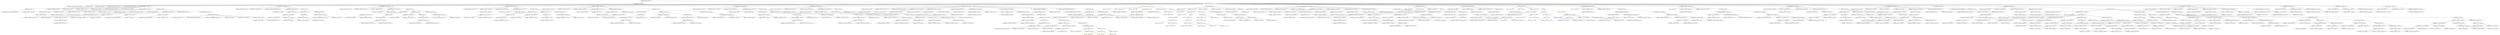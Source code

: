 // The Round Table
digraph {
	node [color=black]
	1 [label="CompilationUnit bID: 726 aID: 708"]
	node [color=black]
	2 [label="PackageDeclaration bID: 1 aID: 1"]
	1 -> 2
	node [color=black]
	3 [label="QualifiedName : org.mozilla.javascript bID: 0 aID: 0"]
	2 -> 3
	node [color=black]
	4 [label="TypeDeclaration bID: 725 aID: 707"]
	1 -> 4
	node [color=black]
	5 [label="Javadoc bID: 5 aID: 5"]
	4 -> 5
	node [color=black]
	6 [label="TagElement bID: 4 aID: 4"]
	5 -> 6
	node [color=black]
	7 [label="TextElement : The class of error objects bID: 2 aID: 2"]
	6 -> 7
	node [color=black]
	8 [label="TextElement : ECMA 15.11 bID: 3 aID: 3"]
	6 -> 8
	node [color=black]
	9 [label="Modifier : final bID: 6 aID: 6"]
	4 -> 9
	node [color=black]
	10 [label="SimpleName : NativeError bID: 7 aID: 7"]
	4 -> 10
	node [color=black]
	11 [label="SimpleType : IdScriptable bID: 9 aID: 9"]
	4 -> 11
	node [color=black]
	12 [label="SimpleName : IdScriptable bID: 8 aID: 8"]
	11 -> 12
	node [color=black]
	13 [label="MethodDeclaration bID: 53 aID: 53"]
	4 -> 13
	node [color=black]
	14 [label="Modifier : static bID: 10 aID: 10"]
	13 -> 14
	node [color=black]
	15 [label="PrimitiveType : void bID: 11 aID: 11"]
	13 -> 15
	node [color=black]
	16 [label="SimpleName : init bID: 12 aID: 12"]
	13 -> 16
	node [color=black]
	17 [label="SingleVariableDeclaration bID: 16 aID: 16"]
	13 -> 17
	node [color=black]
	18 [label="SimpleType : Context bID: 14 aID: 14"]
	17 -> 18
	node [color=black]
	19 [label="SimpleName : Context bID: 13 aID: 13"]
	18 -> 19
	node [color=black]
	20 [label="SimpleName : cx bID: 15 aID: 15"]
	17 -> 20
	node [color=black]
	21 [label="SingleVariableDeclaration bID: 20 aID: 20"]
	13 -> 21
	node [color=black]
	22 [label="SimpleType : Scriptable bID: 18 aID: 18"]
	21 -> 22
	node [color=black]
	23 [label="SimpleName : Scriptable bID: 17 aID: 17"]
	22 -> 23
	node [color=black]
	24 [label="SimpleName : scope bID: 19 aID: 19"]
	21 -> 24
	node [color=black]
	25 [label="SingleVariableDeclaration bID: 23 aID: 23"]
	13 -> 25
	node [color=black]
	26 [label="PrimitiveType : boolean bID: 21 aID: 21"]
	25 -> 26
	node [color=black]
	27 [label="SimpleName : sealed bID: 22 aID: 22"]
	25 -> 27
	node [color=black]
	28 [label="Block bID: 52 aID: 52"]
	13 -> 28
	node [color=black]
	29 [label="VariableDeclarationStatement bID: 31 aID: 31"]
	28 -> 29
	node [color=black]
	30 [label="SimpleType : NativeError bID: 25 aID: 25"]
	29 -> 30
	node [color=black]
	31 [label="SimpleName : NativeError bID: 24 aID: 24"]
	30 -> 31
	node [color=black]
	32 [label="VariableDeclarationFragment bID: 30 aID: 30"]
	29 -> 32
	node [color=black]
	33 [label="SimpleName : obj bID: 26 aID: 26"]
	32 -> 33
	node [color=black]
	34 [label="ClassInstanceCreation bID: 29 aID: 29"]
	32 -> 34
	node [color=black]
	35 [label="SimpleType : NativeError bID: 28 aID: 28"]
	34 -> 35
	node [color=black]
	36 [label="SimpleName : NativeError bID: 27 aID: 27"]
	35 -> 36
	node [color=black]
	37 [label="ExpressionStatement bID: 35 aID: 35"]
	28 -> 37
	node [color=black]
	38 [label="Assignment : = bID: 34 aID: 34"]
	37 -> 38
	node [color=black]
	39 [label="QualifiedName : obj.prototypeFlag bID: 32 aID: 32"]
	38 -> 39
	node [color=black]
	40 [label="BooleanLiteral : true bID: 33 aID: 33"]
	38 -> 40
	node [color=black]
	41 [label="ExpressionStatement bID: 39 aID: 39"]
	28 -> 41
	node [color=black]
	42 [label="Assignment : = bID: 38 aID: 38"]
	41 -> 42
	node [color=black]
	43 [label="QualifiedName : obj.messageValue bID: 36 aID: 36"]
	42 -> 43
	node [color=black]
	44 [label="StringLiteral : \"\" bID: 37 aID: 37"]
	42 -> 44
	node [color=black]
	45 [label="ExpressionStatement bID: 43 aID: 43"]
	28 -> 45
	node [color=black]
	46 [label="Assignment : = bID: 42 aID: 42"]
	45 -> 46
	node [color=black]
	47 [label="QualifiedName : obj.nameValue bID: 40 aID: 40"]
	46 -> 47
	node [color=black]
	48 [label="StringLiteral : \"Error\" bID: 41 aID: 41"]
	46 -> 48
	node [color=black]
	49 [label="ExpressionStatement bID: 51 aID: 51"]
	28 -> 49
	node [color=black]
	50 [label="MethodInvocation bID: 50 aID: 50"]
	49 -> 50
	node [color=black]
	51 [label="SimpleName : obj bID: 44 aID: 44"]
	50 -> 51
	node [color=black]
	52 [label="SimpleName : addAsPrototype bID: 45 aID: 45"]
	50 -> 52
	node [color=black]
	53 [label="SimpleName : MAX_PROTOTYPE_ID bID: 46 aID: 46"]
	50 -> 53
	node [color=black]
	54 [label="SimpleName : cx bID: 47 aID: 47"]
	50 -> 54
	node [color=black]
	55 [label="SimpleName : scope bID: 48 aID: 48"]
	50 -> 55
	node [color=black]
	56 [label="SimpleName : sealed bID: 49 aID: 49"]
	50 -> 56
	node [color=black]
	57 [label="MethodDeclaration bID: 76 aID: 76"]
	4 -> 57
	node [color=black]
	58 [label="Modifier : protected bID: 54 aID: 54"]
	57 -> 58
	node [color=black]
	59 [label="PrimitiveType : int bID: 55 aID: 55"]
	57 -> 59
	node [color=black]
	60 [label="SimpleName : getIdDefaultAttributes bID: 56 aID: 56"]
	57 -> 60
	node [color=black]
	61 [label="SingleVariableDeclaration bID: 59 aID: 59"]
	57 -> 61
	node [color=black]
	62 [label="PrimitiveType : int bID: 57 aID: 57"]
	61 -> 62
	node [color=black]
	63 [label="SimpleName : id bID: 58 aID: 58"]
	61 -> 63
	node [color=black]
	64 [label="Block bID: 75 aID: 75"]
	57 -> 64
	node [color=black]
	65 [label="IfStatement bID: 70 aID: 70"]
	64 -> 65
	node [color=black]
	66 [label="InfixExpression : || bID: 66 aID: 66"]
	65 -> 66
	node [color=black]
	67 [label="InfixExpression : == bID: 62 aID: 62"]
	66 -> 67
	node [color=black]
	68 [label="SimpleName : id bID: 60 aID: 60"]
	67 -> 68
	node [color=black]
	69 [label="SimpleName : Id_message bID: 61 aID: 61"]
	67 -> 69
	node [color=black]
	70 [label="InfixExpression : == bID: 65 aID: 65"]
	66 -> 70
	node [color=black]
	71 [label="SimpleName : id bID: 63 aID: 63"]
	70 -> 71
	node [color=black]
	72 [label="SimpleName : Id_name bID: 64 aID: 64"]
	70 -> 72
	node [color=black]
	73 [label="Block bID: 69 aID: 69"]
	65 -> 73
	node [color=black]
	74 [label="ReturnStatement bID: 68 aID: 68"]
	73 -> 74
	node [color=black]
	75 [label="SimpleName : EMPTY bID: 67 aID: 67"]
	74 -> 75
	node [color=black]
	76 [label="ReturnStatement bID: 74 aID: 74"]
	64 -> 76
	node [color=black]
	77 [label="SuperMethodInvocation bID: 73 aID: 73"]
	76 -> 77
	node [color=black]
	78 [label="SimpleName : getIdDefaultAttributes bID: 71 aID: 71"]
	77 -> 78
	node [color=black]
	79 [label="SimpleName : id bID: 72 aID: 72"]
	77 -> 79
	node [color=black]
	80 [label="MethodDeclaration bID: 106 aID: 106"]
	4 -> 80
	node [color=black]
	81 [label="Modifier : protected bID: 77 aID: 77"]
	80 -> 81
	node [color=black]
	82 [label="PrimitiveType : boolean bID: 78 aID: 78"]
	80 -> 82
	node [color=black]
	83 [label="SimpleName : hasIdValue bID: 79 aID: 79"]
	80 -> 83
	node [color=black]
	84 [label="SingleVariableDeclaration bID: 82 aID: 82"]
	80 -> 84
	node [color=black]
	85 [label="PrimitiveType : int bID: 80 aID: 80"]
	84 -> 85
	node [color=black]
	86 [label="SimpleName : id bID: 81 aID: 81"]
	84 -> 86
	node [color=black]
	87 [label="Block bID: 105 aID: 105"]
	80 -> 87
	node [color=black]
	88 [label="IfStatement bID: 91 aID: 91"]
	87 -> 88
	node [color=black]
	89 [label="InfixExpression : == bID: 85 aID: 85"]
	88 -> 89
	node [color=black]
	90 [label="SimpleName : id bID: 83 aID: 83"]
	89 -> 90
	node [color=black]
	91 [label="SimpleName : Id_message bID: 84 aID: 84"]
	89 -> 91
	node [color=black]
	92 [label="Block bID: 90 aID: 90"]
	88 -> 92
	node [color=black]
	93 [label="ReturnStatement bID: 89 aID: 89"]
	92 -> 93
	node [color=black]
	94 [label="InfixExpression : != bID: 88 aID: 88"]
	93 -> 94
	node [color=black]
	95 [label="SimpleName : messageValue bID: 86 aID: 86"]
	94 -> 95
	node [color=black]
	96 [label="SimpleName : NOT_FOUND bID: 87 aID: 87"]
	94 -> 96
	node [color=black]
	97 [label="IfStatement bID: 100 aID: 100"]
	87 -> 97
	node [color=black]
	98 [label="InfixExpression : == bID: 94 aID: 94"]
	97 -> 98
	node [color=black]
	99 [label="SimpleName : id bID: 92 aID: 92"]
	98 -> 99
	node [color=black]
	100 [label="SimpleName : Id_name bID: 93 aID: 93"]
	98 -> 100
	node [color=black]
	101 [label="Block bID: 99 aID: 99"]
	97 -> 101
	node [color=black]
	102 [label="ReturnStatement bID: 98 aID: 98"]
	101 -> 102
	node [color=black]
	103 [label="InfixExpression : != bID: 97 aID: 97"]
	102 -> 103
	node [color=black]
	104 [label="SimpleName : nameValue bID: 95 aID: 95"]
	103 -> 104
	node [color=black]
	105 [label="SimpleName : NOT_FOUND bID: 96 aID: 96"]
	103 -> 105
	node [color=black]
	106 [label="ReturnStatement bID: 104 aID: 104"]
	87 -> 106
	node [color=black]
	107 [label="SuperMethodInvocation bID: 103 aID: 103"]
	106 -> 107
	node [color=black]
	108 [label="SimpleName : hasIdValue bID: 101 aID: 101"]
	107 -> 108
	node [color=black]
	109 [label="SimpleName : id bID: 102 aID: 102"]
	107 -> 109
	node [color=black]
	110 [label="MethodDeclaration bID: 133 aID: 133"]
	4 -> 110
	node [color=black]
	111 [label="Modifier : protected bID: 107 aID: 107"]
	110 -> 111
	node [color=black]
	112 [label="SimpleType : Object bID: 109 aID: 109"]
	110 -> 112
	node [color=black]
	113 [label="SimpleName : Object bID: 108 aID: 108"]
	112 -> 113
	node [color=black]
	114 [label="SimpleName : getIdValue bID: 110 aID: 110"]
	110 -> 114
	node [color=black]
	115 [label="SingleVariableDeclaration bID: 113 aID: 113"]
	110 -> 115
	node [color=black]
	116 [label="PrimitiveType : int bID: 111 aID: 111"]
	115 -> 116
	node [color=black]
	117 [label="SimpleName : id bID: 112 aID: 112"]
	115 -> 117
	node [color=black]
	118 [label="Block bID: 132 aID: 132"]
	110 -> 118
	node [color=black]
	119 [label="IfStatement bID: 120 aID: 120"]
	118 -> 119
	node [color=black]
	120 [label="InfixExpression : == bID: 116 aID: 116"]
	119 -> 120
	node [color=black]
	121 [label="SimpleName : id bID: 114 aID: 114"]
	120 -> 121
	node [color=black]
	122 [label="SimpleName : Id_message bID: 115 aID: 115"]
	120 -> 122
	node [color=black]
	123 [label="Block bID: 119 aID: 119"]
	119 -> 123
	node [color=black]
	124 [label="ReturnStatement bID: 118 aID: 118"]
	123 -> 124
	node [color=black]
	125 [label="SimpleName : messageValue bID: 117 aID: 117"]
	124 -> 125
	node [color=black]
	126 [label="IfStatement bID: 127 aID: 127"]
	118 -> 126
	node [color=black]
	127 [label="InfixExpression : == bID: 123 aID: 123"]
	126 -> 127
	node [color=black]
	128 [label="SimpleName : id bID: 121 aID: 121"]
	127 -> 128
	node [color=black]
	129 [label="SimpleName : Id_name bID: 122 aID: 122"]
	127 -> 129
	node [color=black]
	130 [label="Block bID: 126 aID: 126"]
	126 -> 130
	node [color=black]
	131 [label="ReturnStatement bID: 125 aID: 125"]
	130 -> 131
	node [color=black]
	132 [label="SimpleName : nameValue bID: 124 aID: 124"]
	131 -> 132
	node [color=black]
	133 [label="ReturnStatement bID: 131 aID: 131"]
	118 -> 133
	node [color=black]
	134 [label="SuperMethodInvocation bID: 130 aID: 130"]
	133 -> 134
	node [color=black]
	135 [label="SimpleName : getIdValue bID: 128 aID: 128"]
	134 -> 135
	node [color=black]
	136 [label="SimpleName : id bID: 129 aID: 129"]
	134 -> 136
	node [color=black]
	137 [label="MethodDeclaration bID: 170 aID: 170"]
	4 -> 137
	node [color=black]
	138 [label="Modifier : protected bID: 134 aID: 134"]
	137 -> 138
	node [color=black]
	139 [label="PrimitiveType : void bID: 135 aID: 135"]
	137 -> 139
	node [color=black]
	140 [label="SimpleName : setIdValue bID: 136 aID: 136"]
	137 -> 140
	node [color=black]
	141 [label="SingleVariableDeclaration bID: 139 aID: 139"]
	137 -> 141
	node [color=black]
	142 [label="PrimitiveType : int bID: 137 aID: 137"]
	141 -> 142
	node [color=black]
	143 [label="SimpleName : id bID: 138 aID: 138"]
	141 -> 143
	node [color=black]
	144 [label="SingleVariableDeclaration bID: 143 aID: 143"]
	137 -> 144
	node [color=black]
	145 [label="SimpleType : Object bID: 141 aID: 141"]
	144 -> 145
	node [color=black]
	146 [label="SimpleName : Object bID: 140 aID: 140"]
	145 -> 146
	node [color=black]
	147 [label="SimpleName : value bID: 142 aID: 142"]
	144 -> 147
	node [color=black]
	148 [label="Block bID: 169 aID: 169"]
	137 -> 148
	node [color=black]
	149 [label="IfStatement bID: 153 aID: 153"]
	148 -> 149
	node [color=black]
	150 [label="InfixExpression : == bID: 146 aID: 146"]
	149 -> 150
	node [color=black]
	151 [label="SimpleName : id bID: 144 aID: 144"]
	150 -> 151
	node [color=black]
	152 [label="SimpleName : Id_message bID: 145 aID: 145"]
	150 -> 152
	node [color=black]
	153 [label="Block bID: 152 aID: 152"]
	149 -> 153
	node [color=black]
	154 [label="ExpressionStatement bID: 150 aID: 150"]
	153 -> 154
	node [color=black]
	155 [label="Assignment : = bID: 149 aID: 149"]
	154 -> 155
	node [color=black]
	156 [label="SimpleName : messageValue bID: 147 aID: 147"]
	155 -> 156
	node [color=black]
	157 [label="SimpleName : value bID: 148 aID: 148"]
	155 -> 157
	node [color=black]
	158 [label="ReturnStatement bID: 151 aID: 151"]
	153 -> 158
	node [color=black]
	159 [label="IfStatement bID: 163 aID: 163"]
	148 -> 159
	node [color=black]
	160 [label="InfixExpression : == bID: 156 aID: 156"]
	159 -> 160
	node [color=black]
	161 [label="SimpleName : id bID: 154 aID: 154"]
	160 -> 161
	node [color=black]
	162 [label="SimpleName : Id_name bID: 155 aID: 155"]
	160 -> 162
	node [color=black]
	163 [label="Block bID: 162 aID: 162"]
	159 -> 163
	node [color=black]
	164 [label="ExpressionStatement bID: 160 aID: 160"]
	163 -> 164
	node [color=black]
	165 [label="Assignment : = bID: 159 aID: 159"]
	164 -> 165
	node [color=black]
	166 [label="SimpleName : nameValue bID: 157 aID: 157"]
	165 -> 166
	node [color=black]
	167 [label="SimpleName : value bID: 158 aID: 158"]
	165 -> 167
	node [color=black]
	168 [label="ReturnStatement bID: 161 aID: 161"]
	163 -> 168
	node [color=black]
	169 [label="ExpressionStatement bID: 168 aID: 168"]
	148 -> 169
	node [color=black]
	170 [label="SuperMethodInvocation bID: 167 aID: 167"]
	169 -> 170
	node [color=black]
	171 [label="SimpleName : setIdValue bID: 164 aID: 164"]
	170 -> 171
	node [color=black]
	172 [label="SimpleName : id bID: 165 aID: 165"]
	170 -> 172
	node [color=black]
	173 [label="SimpleName : value bID: 166 aID: 166"]
	170 -> 173
	node [color=black]
	174 [label="MethodDeclaration bID: 202 aID: 202"]
	4 -> 174
	node [color=black]
	175 [label="Modifier : protected bID: 171 aID: 171"]
	174 -> 175
	node [color=black]
	176 [label="PrimitiveType : void bID: 172 aID: 172"]
	174 -> 176
	node [color=black]
	177 [label="SimpleName : deleteIdValue bID: 173 aID: 173"]
	174 -> 177
	node [color=black]
	178 [label="SingleVariableDeclaration bID: 176 aID: 176"]
	174 -> 178
	node [color=black]
	179 [label="PrimitiveType : int bID: 174 aID: 174"]
	178 -> 179
	node [color=black]
	180 [label="SimpleName : id bID: 175 aID: 175"]
	178 -> 180
	node [color=black]
	181 [label="Block bID: 201 aID: 201"]
	174 -> 181
	node [color=black]
	182 [label="IfStatement bID: 186 aID: 186"]
	181 -> 182
	node [color=black]
	183 [label="InfixExpression : == bID: 179 aID: 179"]
	182 -> 183
	node [color=black]
	184 [label="SimpleName : id bID: 177 aID: 177"]
	183 -> 184
	node [color=black]
	185 [label="SimpleName : Id_message bID: 178 aID: 178"]
	183 -> 185
	node [color=black]
	186 [label="Block bID: 185 aID: 185"]
	182 -> 186
	node [color=black]
	187 [label="ExpressionStatement bID: 183 aID: 183"]
	186 -> 187
	node [color=black]
	188 [label="Assignment : = bID: 182 aID: 182"]
	187 -> 188
	node [color=black]
	189 [label="SimpleName : messageValue bID: 180 aID: 180"]
	188 -> 189
	node [color=black]
	190 [label="SimpleName : NOT_FOUND bID: 181 aID: 181"]
	188 -> 190
	node [color=black]
	191 [label="ReturnStatement bID: 184 aID: 184"]
	186 -> 191
	node [color=black]
	192 [label="IfStatement bID: 196 aID: 196"]
	181 -> 192
	node [color=black]
	193 [label="InfixExpression : == bID: 189 aID: 189"]
	192 -> 193
	node [color=black]
	194 [label="SimpleName : id bID: 187 aID: 187"]
	193 -> 194
	node [color=black]
	195 [label="SimpleName : Id_name bID: 188 aID: 188"]
	193 -> 195
	node [color=black]
	196 [label="Block bID: 195 aID: 195"]
	192 -> 196
	node [color=black]
	197 [label="ExpressionStatement bID: 193 aID: 193"]
	196 -> 197
	node [color=black]
	198 [label="Assignment : = bID: 192 aID: 192"]
	197 -> 198
	node [color=black]
	199 [label="SimpleName : nameValue bID: 190 aID: 190"]
	198 -> 199
	node [color=black]
	200 [label="SimpleName : NOT_FOUND bID: 191 aID: 191"]
	198 -> 200
	node [color=black]
	201 [label="ReturnStatement bID: 194 aID: 194"]
	196 -> 201
	node [color=black]
	202 [label="ExpressionStatement bID: 200 aID: 200"]
	181 -> 202
	node [color=black]
	203 [label="SuperMethodInvocation bID: 199 aID: 199"]
	202 -> 203
	node [color=black]
	204 [label="SimpleName : deleteIdValue bID: 197 aID: 197"]
	203 -> 204
	node [color=black]
	205 [label="SimpleName : id bID: 198 aID: 198"]
	203 -> 205
	node [color=black]
	206 [label="MethodDeclaration bID: 229 aID: 229"]
	4 -> 206
	node [color=black]
	207 [label="Modifier : public bID: 203 aID: 203"]
	206 -> 207
	node [color=black]
	208 [label="PrimitiveType : int bID: 204 aID: 204"]
	206 -> 208
	node [color=black]
	209 [label="SimpleName : methodArity bID: 205 aID: 205"]
	206 -> 209
	node [color=black]
	210 [label="SingleVariableDeclaration bID: 208 aID: 208"]
	206 -> 210
	node [color=black]
	211 [label="PrimitiveType : int bID: 206 aID: 206"]
	210 -> 211
	node [color=black]
	212 [label="SimpleName : methodId bID: 207 aID: 207"]
	210 -> 212
	node [color=black]
	213 [label="Block bID: 228 aID: 228"]
	206 -> 213
	node [color=black]
	214 [label="IfStatement bID: 223 aID: 223"]
	213 -> 214
	node [color=black]
	215 [label="SimpleName : prototypeFlag bID: 209 aID: 209"]
	214 -> 215
	node [color=black]
	216 [label="Block bID: 222 aID: 222"]
	214 -> 216
	node [color=black]
	217 [label="IfStatement bID: 215 aID: 215"]
	216 -> 217
	node [color=black]
	218 [label="InfixExpression : == bID: 212 aID: 212"]
	217 -> 218
	node [color=black]
	219 [label="SimpleName : methodId bID: 210 aID: 210"]
	218 -> 219
	node [color=black]
	220 [label="SimpleName : Id_constructor bID: 211 aID: 211"]
	218 -> 220
	node [color=black]
	221 [label="ReturnStatement bID: 214 aID: 214"]
	217 -> 221
	node [color=black]
	222 [label="NumberLiteral : 1 bID: 213 aID: 213"]
	221 -> 222
	node [color=black]
	223 [label="IfStatement bID: 221 aID: 221"]
	216 -> 223
	node [color=black]
	224 [label="InfixExpression : == bID: 218 aID: 218"]
	223 -> 224
	node [color=black]
	225 [label="SimpleName : methodId bID: 216 aID: 216"]
	224 -> 225
	node [color=black]
	226 [label="SimpleName : Id_toString bID: 217 aID: 217"]
	224 -> 226
	node [color=black]
	227 [label="ReturnStatement bID: 220 aID: 220"]
	223 -> 227
	node [color=black]
	228 [label="NumberLiteral : 0 bID: 219 aID: 219"]
	227 -> 228
	node [color=black]
	229 [label="ReturnStatement bID: 227 aID: 227"]
	213 -> 229
	node [color=black]
	230 [label="SuperMethodInvocation bID: 226 aID: 226"]
	229 -> 230
	node [color=black]
	231 [label="SimpleName : methodArity bID: 224 aID: 224"]
	230 -> 231
	node [color=black]
	232 [label="SimpleName : methodId bID: 225 aID: 225"]
	230 -> 232
	node [color=black]
	233 [label="MethodDeclaration bID: 300 aID: 297"]
	4 -> 233
	node [color=black]
	234 [label="Modifier : public bID: 230 aID: 230"]
	233 -> 234
	node [color=black]
	235 [label="SimpleType : Object bID: 232 aID: 232"]
	233 -> 235
	node [color=black]
	236 [label="SimpleName : Object bID: 231 aID: 231"]
	235 -> 236
	node [color=black]
	237 [label="SimpleName : execMethod bID: 233 aID: 233"]
	233 -> 237
	node [color=black]
	238 [label="SingleVariableDeclaration bID: 236 aID: 236"]
	233 -> 238
	node [color=black]
	239 [label="PrimitiveType : int bID: 234 aID: 234"]
	238 -> 239
	node [color=black]
	240 [label="SimpleName : methodId bID: 235 aID: 235"]
	238 -> 240
	node [color=black]
	241 [label="SingleVariableDeclaration bID: 240 aID: 240"]
	233 -> 241
	node [color=black]
	242 [label="SimpleType : IdFunction bID: 238 aID: 238"]
	241 -> 242
	node [color=black]
	243 [label="SimpleName : IdFunction bID: 237 aID: 237"]
	242 -> 243
	node [color=black]
	244 [label="SimpleName : f bID: 239 aID: 239"]
	241 -> 244
	node [color=black]
	245 [label="SingleVariableDeclaration bID: 244 aID: 244"]
	233 -> 245
	node [color=black]
	246 [label="SimpleType : Context bID: 242 aID: 242"]
	245 -> 246
	node [color=black]
	247 [label="SimpleName : Context bID: 241 aID: 241"]
	246 -> 247
	node [color=black]
	248 [label="SimpleName : cx bID: 243 aID: 243"]
	245 -> 248
	node [color=black]
	249 [label="SingleVariableDeclaration bID: 248 aID: 248"]
	233 -> 249
	node [color=black]
	250 [label="SimpleType : Scriptable bID: 246 aID: 246"]
	249 -> 250
	node [color=black]
	251 [label="SimpleName : Scriptable bID: 245 aID: 245"]
	250 -> 251
	node [color=black]
	252 [label="SimpleName : scope bID: 247 aID: 247"]
	249 -> 252
	node [color=black]
	253 [label="SingleVariableDeclaration bID: 252 aID: 252"]
	233 -> 253
	node [color=black]
	254 [label="SimpleType : Scriptable bID: 250 aID: 250"]
	253 -> 254
	node [color=black]
	255 [label="SimpleName : Scriptable bID: 249 aID: 249"]
	254 -> 255
	node [color=black]
	256 [label="SimpleName : thisObj bID: 251 aID: 251"]
	253 -> 256
	node [color=black]
	257 [label="SingleVariableDeclaration bID: 258 aID: 258"]
	233 -> 257
	node [color=black]
	258 [label="ArrayType : Object[] bID: 256 aID: 256"]
	257 -> 258
	node [color=black]
	259 [label="SimpleType : Object bID: 254 aID: 254"]
	258 -> 259
	node [color=black]
	260 [label="SimpleName : Object bID: 253 aID: 253"]
	259 -> 260
	node [color=black]
	261 [label="Dimension bID: 255 aID: 255"]
	258 -> 261
	node [color=black]
	262 [label="SimpleName : args bID: 257 aID: 257"]
	257 -> 262
	node [color=black]
	263 [label="SimpleType : JavaScriptException bID: 260 aID: 260"]
	233 -> 263
	node [color=black]
	264 [label="SimpleName : JavaScriptException bID: 259 aID: 259"]
	263 -> 264
	node [color=black]
	265 [label="Block bID: 299 aID: 296"]
	233 -> 265
	node [color=black]
	266 [label="IfStatement bID: 289 aID: 286"]
	265 -> 266
	node [color=black]
	267 [label="SimpleName : prototypeFlag bID: 261 aID: 261"]
	266 -> 267
	node [color=black]
	268 [label="Block bID: 288 aID: 285"]
	266 -> 268
	node [color=black]
	269 [label="IfStatement bID: 287 aID: 284"]
	268 -> 269
	node [color=black]
	270 [label="InfixExpression : == bID: 264 aID: 264"]
	269 -> 270
	node [color=black]
	271 [label="SimpleName : methodId bID: 262 aID: 262"]
	270 -> 271
	node [color=black]
	272 [label="SimpleName : Id_constructor bID: 263 aID: 263"]
	270 -> 272
	node [color=black]
	273 [label="Block bID: 274 aID: 274"]
	269 -> 273
	node [color=black]
	274 [label="ReturnStatement bID: 273 aID: 273"]
	273 -> 274
	node [color=black]
	275 [label="MethodInvocation bID: 272 aID: 272"]
	274 -> 275
	node [color=black]
	276 [label="SimpleName : jsConstructor bID: 265 aID: 265"]
	275 -> 276
	node [color=black]
	277 [label="SimpleName : cx bID: 266 aID: 266"]
	275 -> 277
	node [color=black]
	278 [label="SimpleName : args bID: 267 aID: 267"]
	275 -> 278
	node [color=black]
	279 [label="SimpleName : f bID: 268 aID: 268"]
	275 -> 279
	node [color=black]
	280 [label="InfixExpression : == bID: 271 aID: 271"]
	275 -> 280
	node [color=black]
	281 [label="SimpleName : thisObj bID: 269 aID: 269"]
	280 -> 281
	node [color=black]
	282 [label="NullLiteral bID: 270 aID: 270"]
	280 -> 282
	node [color=black]
	283 [label="IfStatement bID: 286 aID: 283"]
	269 -> 283
	node [color=black]
	284 [label="InfixExpression : == bID: 277 aID: 277"]
	283 -> 284
	node [color=black]
	285 [label="SimpleName : methodId bID: 275 aID: 275"]
	284 -> 285
	node [color=black]
	286 [label="SimpleName : Id_toString bID: 276 aID: 276"]
	284 -> 286
	node [color=black]
	287 [label="Block bID: 285 aID: 282"]
	283 -> 287
	node [color=black]
	288 [label="ReturnStatement bID: 284 aID: 281"]
	287 -> 288
	node [color=blue]
	289 [label="MethodInvocation aID: 280"]
	288 -> 289
	node [color=red]
	290 [label="SimpleName : js_toString aID: 278"]
	289 -> 290
	node [color=red]
	291 [label="SimpleName : thisObj aID: 279"]
	289 -> 291
	node [color=lightgrey]
	292 [label="MethodInvocation bID: 283"]
	288 -> 292
	node [color=lightgrey]
	293 [label="MethodInvocation bID: 281"]
	292 -> 293
	node [color=yellow]
	294 [label="SimpleName : realThis bID: 278"]
	293 -> 294
	node [color=yellow]
	295 [label="SimpleName : thisObj bID: 279"]
	293 -> 295
	node [color=lightgrey]
	296 [label="SimpleName : f bID: 280"]
	293 -> 296
	node [color=lightgrey]
	297 [label="SimpleName : toString bID: 282"]
	292 -> 297
	node [color=black]
	298 [label="ReturnStatement bID: 298 aID: 295"]
	265 -> 298
	node [color=black]
	299 [label="SuperMethodInvocation bID: 297 aID: 294"]
	298 -> 299
	node [color=black]
	300 [label="SimpleName : execMethod bID: 290 aID: 287"]
	299 -> 300
	node [color=black]
	301 [label="SimpleName : methodId bID: 291 aID: 288"]
	299 -> 301
	node [color=black]
	302 [label="SimpleName : f bID: 292 aID: 289"]
	299 -> 302
	node [color=black]
	303 [label="SimpleName : cx bID: 293 aID: 290"]
	299 -> 303
	node [color=black]
	304 [label="SimpleName : scope bID: 294 aID: 291"]
	299 -> 304
	node [color=black]
	305 [label="SimpleName : thisObj bID: 295 aID: 292"]
	299 -> 305
	node [color=black]
	306 [label="SimpleName : args bID: 296 aID: 293"]
	299 -> 306
	node [color=lightgrey]
	307 [label="MethodDeclaration bID: 335"]
	4 -> 307
	node [color=yellow]
	308 [label="Modifier : private bID: 301"]
	307 -> 308
	node [color=yellow]
	309 [label="SimpleType : NativeError bID: 303"]
	307 -> 309
	node [color=black]
	310 [label="SimpleName : NativeError bID: 302 aID: 355"]
	309 -> 310
	node [color=yellow]
	311 [label="SimpleName : realThis bID: 304"]
	307 -> 311
	node [color=yellow]
	312 [label="SingleVariableDeclaration bID: 308"]
	307 -> 312
	node [color=black]
	313 [label="SimpleType : Scriptable bID: 306 aID: 359"]
	312 -> 313
	node [color=black]
	314 [label="SimpleName : Scriptable bID: 305 aID: 358"]
	313 -> 314
	node [color=black]
	315 [label="SimpleName : thisObj bID: 307 aID: 360"]
	312 -> 315
	node [color=lightgrey]
	316 [label="SingleVariableDeclaration bID: 312"]
	307 -> 316
	node [color=lightgrey]
	317 [label="SimpleType : IdFunction bID: 310"]
	316 -> 317
	node [color=yellow]
	318 [label="SimpleName : IdFunction bID: 309"]
	317 -> 318
	node [color=lightgrey]
	319 [label="SimpleName : f bID: 311"]
	316 -> 319
	node [color=lightgrey]
	320 [label="Block bID: 334"]
	307 -> 320
	node [color=lightgrey]
	321 [label="WhileStatement bID: 328"]
	320 -> 321
	node [color=lightgrey]
	322 [label="PrefixExpression : ! bID: 318"]
	321 -> 322
	node [color=lightgrey]
	323 [label="ParenthesizedExpression bID: 317"]
	322 -> 323
	node [color=lightgrey]
	324 [label="InstanceofExpression bID: 316"]
	323 -> 324
	node [color=lightgrey]
	325 [label="SimpleName : thisObj bID: 313"]
	324 -> 325
	node [color=lightgrey]
	326 [label="SimpleType : NativeError bID: 315"]
	324 -> 326
	node [color=lightgrey]
	327 [label="SimpleName : NativeError bID: 314"]
	326 -> 327
	node [color=lightgrey]
	328 [label="Block bID: 327"]
	321 -> 328
	node [color=lightgrey]
	329 [label="ExpressionStatement bID: 326"]
	328 -> 329
	node [color=lightgrey]
	330 [label="Assignment : = bID: 325"]
	329 -> 330
	node [color=lightgrey]
	331 [label="SimpleName : thisObj bID: 319"]
	330 -> 331
	node [color=lightgrey]
	332 [label="MethodInvocation bID: 324"]
	330 -> 332
	node [color=lightgrey]
	333 [label="SimpleName : nextInstanceCheck bID: 320"]
	332 -> 333
	node [color=yellow]
	334 [label="SimpleName : thisObj bID: 321"]
	332 -> 334
	node [color=yellow]
	335 [label="SimpleName : f bID: 322"]
	332 -> 335
	node [color=lightgrey]
	336 [label="BooleanLiteral : true bID: 323"]
	332 -> 336
	node [color=lightgrey]
	337 [label="ReturnStatement bID: 333"]
	320 -> 337
	node [color=lightgrey]
	338 [label="CastExpression bID: 332"]
	337 -> 338
	node [color=lightgrey]
	339 [label="SimpleType : NativeError bID: 330"]
	338 -> 339
	node [color=lightgrey]
	340 [label="SimpleName : NativeError bID: 329"]
	339 -> 340
	node [color=lightgrey]
	341 [label="SimpleName : thisObj bID: 331"]
	338 -> 341
	node [color=blue]
	342 [label="MethodDeclaration aID: 394"]
	4 -> 342
	node [color=red]
	343 [label="Modifier : private aID: 353"]
	342 -> 343
	node [color=blue]
	344 [label="Modifier : static aID: 354"]
	342 -> 344
	node [color=red]
	345 [label="SimpleType : String aID: 356"]
	342 -> 345
	node [color=red]
	346 [label="SimpleName : js_toString aID: 357"]
	342 -> 346
	node [color=red]
	347 [label="SingleVariableDeclaration aID: 361"]
	342 -> 347
	node [color=blue]
	348 [label="Block aID: 393"]
	342 -> 348
	node [color=blue]
	349 [label="VariableDeclarationStatement aID: 371"]
	348 -> 349
	node [color=blue]
	350 [label="SimpleType : Object aID: 363"]
	349 -> 350
	node [color=red]
	351 [label="SimpleName : Object aID: 362"]
	350 -> 351
	node [color=blue]
	352 [label="VariableDeclarationFragment aID: 370"]
	349 -> 352
	node [color=blue]
	353 [label="SimpleName : name aID: 364"]
	352 -> 353
	node [color=blue]
	354 [label="MethodInvocation aID: 369"]
	352 -> 354
	node [color=red]
	355 [label="SimpleName : ScriptRuntime aID: 365"]
	354 -> 355
	node [color=red]
	356 [label="SimpleName : getStrIdElem aID: 366"]
	354 -> 356
	node [color=blue]
	357 [label="SimpleName : thisObj aID: 367"]
	354 -> 357
	node [color=blue]
	358 [label="StringLiteral : \"name\" aID: 368"]
	354 -> 358
	node [color=red]
	359 [label="VariableDeclarationStatement aID: 381"]
	348 -> 359
	node [color=red]
	360 [label="ReturnStatement aID: 392"]
	348 -> 360
	node [color=black]
	361 [label="MethodDeclaration bID: 390 aID: 352"]
	4 -> 361
	node [color=black]
	362 [label="Modifier : private bID: 336 aID: 298"]
	361 -> 362
	node [color=black]
	363 [label="Modifier : static bID: 337 aID: 299"]
	361 -> 363
	node [color=black]
	364 [label="SimpleType : Object bID: 339 aID: 301"]
	361 -> 364
	node [color=black]
	365 [label="SimpleName : Object bID: 338 aID: 300"]
	364 -> 365
	node [color=black]
	366 [label="SimpleName : jsConstructor bID: 340 aID: 302"]
	361 -> 366
	node [color=black]
	367 [label="SingleVariableDeclaration bID: 344 aID: 306"]
	361 -> 367
	node [color=black]
	368 [label="SimpleType : Context bID: 342 aID: 304"]
	367 -> 368
	node [color=black]
	369 [label="SimpleName : Context bID: 341 aID: 303"]
	368 -> 369
	node [color=black]
	370 [label="SimpleName : cx bID: 343 aID: 305"]
	367 -> 370
	node [color=black]
	371 [label="SingleVariableDeclaration bID: 350 aID: 312"]
	361 -> 371
	node [color=black]
	372 [label="ArrayType : Object[] bID: 348 aID: 310"]
	371 -> 372
	node [color=black]
	373 [label="SimpleType : Object bID: 346 aID: 308"]
	372 -> 373
	node [color=black]
	374 [label="SimpleName : Object bID: 345 aID: 307"]
	373 -> 374
	node [color=black]
	375 [label="Dimension bID: 347 aID: 309"]
	372 -> 375
	node [color=black]
	376 [label="SimpleName : args bID: 349 aID: 311"]
	371 -> 376
	node [color=black]
	377 [label="SingleVariableDeclaration bID: 354 aID: 316"]
	361 -> 377
	node [color=black]
	378 [label="SimpleType : Function bID: 352 aID: 314"]
	377 -> 378
	node [color=black]
	379 [label="SimpleName : Function bID: 351 aID: 313"]
	378 -> 379
	node [color=black]
	380 [label="SimpleName : funObj bID: 353 aID: 315"]
	377 -> 380
	node [color=black]
	381 [label="SingleVariableDeclaration bID: 357 aID: 319"]
	361 -> 381
	node [color=black]
	382 [label="PrimitiveType : boolean bID: 355 aID: 317"]
	381 -> 382
	node [color=black]
	383 [label="SimpleName : inNewExpr bID: 356 aID: 318"]
	381 -> 383
	node [color=black]
	384 [label="Block bID: 389 aID: 351"]
	361 -> 384
	node [color=black]
	385 [label="VariableDeclarationStatement bID: 365 aID: 327"]
	384 -> 385
	node [color=black]
	386 [label="SimpleType : NativeError bID: 359 aID: 321"]
	385 -> 386
	node [color=black]
	387 [label="SimpleName : NativeError bID: 358 aID: 320"]
	386 -> 387
	node [color=black]
	388 [label="VariableDeclarationFragment bID: 364 aID: 326"]
	385 -> 388
	node [color=black]
	389 [label="SimpleName : result bID: 360 aID: 322"]
	388 -> 389
	node [color=black]
	390 [label="ClassInstanceCreation bID: 363 aID: 325"]
	388 -> 390
	node [color=black]
	391 [label="SimpleType : NativeError bID: 362 aID: 324"]
	390 -> 391
	node [color=black]
	392 [label="SimpleName : NativeError bID: 361 aID: 323"]
	391 -> 392
	node [color=black]
	393 [label="IfStatement bID: 378 aID: 340"]
	384 -> 393
	node [color=black]
	394 [label="InfixExpression : >= bID: 368 aID: 330"]
	393 -> 394
	node [color=black]
	395 [label="QualifiedName : args.length bID: 366 aID: 328"]
	394 -> 395
	node [color=black]
	396 [label="NumberLiteral : 1 bID: 367 aID: 329"]
	394 -> 396
	node [color=black]
	397 [label="ExpressionStatement bID: 377 aID: 339"]
	393 -> 397
	node [color=black]
	398 [label="Assignment : = bID: 376 aID: 338"]
	397 -> 398
	node [color=black]
	399 [label="QualifiedName : result.messageValue bID: 369 aID: 331"]
	398 -> 399
	node [color=black]
	400 [label="MethodInvocation bID: 375 aID: 337"]
	398 -> 400
	node [color=black]
	401 [label="SimpleName : ScriptRuntime bID: 370 aID: 332"]
	400 -> 401
	node [color=black]
	402 [label="SimpleName : toString bID: 371 aID: 333"]
	400 -> 402
	node [color=black]
	403 [label="ArrayAccess bID: 374 aID: 336"]
	400 -> 403
	node [color=black]
	404 [label="SimpleName : args bID: 372 aID: 334"]
	403 -> 404
	node [color=black]
	405 [label="NumberLiteral : 0 bID: 373 aID: 335"]
	403 -> 405
	node [color=black]
	406 [label="ExpressionStatement bID: 386 aID: 348"]
	384 -> 406
	node [color=black]
	407 [label="MethodInvocation bID: 385 aID: 347"]
	406 -> 407
	node [color=black]
	408 [label="SimpleName : result bID: 379 aID: 341"]
	407 -> 408
	node [color=black]
	409 [label="SimpleName : setPrototype bID: 380 aID: 342"]
	407 -> 409
	node [color=black]
	410 [label="MethodInvocation bID: 384 aID: 346"]
	407 -> 410
	node [color=black]
	411 [label="SimpleName : getClassPrototype bID: 381 aID: 343"]
	410 -> 411
	node [color=black]
	412 [label="SimpleName : funObj bID: 382 aID: 344"]
	410 -> 412
	node [color=black]
	413 [label="StringLiteral : \"Error\" bID: 383 aID: 345"]
	410 -> 413
	node [color=black]
	414 [label="ReturnStatement bID: 388 aID: 350"]
	384 -> 414
	node [color=black]
	415 [label="SimpleName : result bID: 387 aID: 349"]
	414 -> 415
	node [color=blue]
	416 [label="MethodDeclaration aID: 412"]
	4 -> 416
	node [color=blue]
	417 [label="Modifier : public aID: 403"]
	416 -> 417
	node [color=red]
	418 [label="SimpleType : String aID: 405"]
	416 -> 418
	node [color=blue]
	419 [label="SimpleName : toString aID: 406"]
	416 -> 419
	node [color=blue]
	420 [label="Block aID: 411"]
	416 -> 420
	node [color=blue]
	421 [label="ReturnStatement aID: 410"]
	420 -> 421
	node [color=blue]
	422 [label="MethodInvocation aID: 409"]
	421 -> 422
	node [color=blue]
	423 [label="SimpleName : js_toString aID: 407"]
	422 -> 423
	node [color=blue]
	424 [label="ThisExpression aID: 408"]
	422 -> 424
	node [color=black]
	425 [label="MethodDeclaration bID: 398 aID: 402"]
	4 -> 425
	node [color=black]
	426 [label="Modifier : public bID: 391 aID: 395"]
	425 -> 426
	node [color=black]
	427 [label="SimpleType : String bID: 393 aID: 397"]
	425 -> 427
	node [color=black]
	428 [label="SimpleName : String bID: 392 aID: 396"]
	427 -> 428
	node [color=black]
	429 [label="SimpleName : getClassName bID: 394 aID: 398"]
	425 -> 429
	node [color=black]
	430 [label="Block bID: 397 aID: 401"]
	425 -> 430
	node [color=black]
	431 [label="ReturnStatement bID: 396 aID: 400"]
	430 -> 431
	node [color=black]
	432 [label="StringLiteral : \"Error\" bID: 395 aID: 399"]
	431 -> 432
	node [color=lightgrey]
	433 [label="MethodDeclaration bID: 428"]
	4 -> 433
	node [color=lightgrey]
	434 [label="Modifier : public bID: 399"]
	433 -> 434
	node [color=yellow]
	435 [label="SimpleType : String bID: 401"]
	433 -> 435
	node [color=black]
	436 [label="SimpleName : String bID: 400 aID: 404"]
	435 -> 436
	node [color=lightgrey]
	437 [label="SimpleName : toString bID: 402"]
	433 -> 437
	node [color=lightgrey]
	438 [label="Block bID: 427"]
	433 -> 438
	node [color=yellow]
	439 [label="VariableDeclarationStatement bID: 412"]
	438 -> 439
	node [color=black]
	440 [label="SimpleType : Object bID: 404 aID: 373"]
	439 -> 440
	node [color=black]
	441 [label="SimpleName : Object bID: 403 aID: 372"]
	440 -> 441
	node [color=black]
	442 [label="VariableDeclarationFragment bID: 411 aID: 380"]
	439 -> 442
	node [color=black]
	443 [label="SimpleName : name bID: 405 aID: 374"]
	442 -> 443
	node [color=black]
	444 [label="MethodInvocation bID: 410 aID: 379"]
	442 -> 444
	node [color=black]
	445 [label="SimpleName : ScriptableObject bID: 406 aID: 375"]
	444 -> 445
	node [color=black]
	446 [label="SimpleName : getProperty bID: 407 aID: 376"]
	444 -> 446
	node [color=blue]
	447 [label="SimpleName : thisObj aID: 377"]
	444 -> 447
	node [color=lightgrey]
	448 [label="ThisExpression bID: 408"]
	444 -> 448
	node [color=black]
	449 [label="StringLiteral : \"name\" bID: 409 aID: 378"]
	444 -> 449
	node [color=lightgrey]
	450 [label="IfStatement bID: 420"]
	438 -> 450
	node [color=lightgrey]
	451 [label="InfixExpression : == bID: 415"]
	450 -> 451
	node [color=lightgrey]
	452 [label="SimpleName : name bID: 413"]
	451 -> 452
	node [color=lightgrey]
	453 [label="SimpleName : NOT_FOUND bID: 414"]
	451 -> 453
	node [color=lightgrey]
	454 [label="ExpressionStatement bID: 419"]
	450 -> 454
	node [color=lightgrey]
	455 [label="Assignment : = bID: 418"]
	454 -> 455
	node [color=lightgrey]
	456 [label="SimpleName : name bID: 416"]
	455 -> 456
	node [color=lightgrey]
	457 [label="QualifiedName : Undefined.instance bID: 417"]
	455 -> 457
	node [color=yellow]
	458 [label="ReturnStatement bID: 426"]
	438 -> 458
	node [color=black]
	459 [label="InfixExpression : + bID: 425 aID: 391"]
	458 -> 459
	node [color=blue]
	460 [label="MethodInvocation aID: 385"]
	459 -> 460
	node [color=blue]
	461 [label="SimpleName : ScriptRuntime aID: 382"]
	460 -> 461
	node [color=blue]
	462 [label="SimpleName : toString aID: 383"]
	460 -> 462
	node [color=blue]
	463 [label="SimpleName : name aID: 384"]
	460 -> 463
	node [color=lightgrey]
	464 [label="SimpleName : name bID: 421"]
	459 -> 464
	node [color=black]
	465 [label="StringLiteral : \": \" bID: 422 aID: 386"]
	459 -> 465
	node [color=black]
	466 [label="MethodInvocation bID: 424 aID: 390"]
	459 -> 466
	node [color=blue]
	467 [label="SimpleName : ScriptRuntime aID: 387"]
	466 -> 467
	node [color=blue]
	468 [label="SimpleName : toString aID: 388"]
	466 -> 468
	node [color=black]
	469 [label="SimpleName : getMessage bID: 423 aID: 389"]
	466 -> 469
	node [color=black]
	470 [label="MethodDeclaration bID: 450 aID: 433"]
	4 -> 470
	node [color=lightgrey]
	471 [label="Modifier : public bID: 429"]
	470 -> 471
	node [color=black]
	472 [label="SimpleType : String bID: 431 aID: 414"]
	470 -> 472
	node [color=black]
	473 [label="SimpleName : String bID: 430 aID: 413"]
	472 -> 473
	node [color=black]
	474 [label="SimpleName : getName bID: 432 aID: 415"]
	470 -> 474
	node [color=black]
	475 [label="Block bID: 449 aID: 432"]
	470 -> 475
	node [color=black]
	476 [label="VariableDeclarationStatement bID: 438 aID: 421"]
	475 -> 476
	node [color=black]
	477 [label="SimpleType : Object bID: 434 aID: 417"]
	476 -> 477
	node [color=black]
	478 [label="SimpleName : Object bID: 433 aID: 416"]
	477 -> 478
	node [color=black]
	479 [label="VariableDeclarationFragment bID: 437 aID: 420"]
	476 -> 479
	node [color=black]
	480 [label="SimpleName : val bID: 435 aID: 418"]
	479 -> 480
	node [color=black]
	481 [label="SimpleName : nameValue bID: 436 aID: 419"]
	479 -> 481
	node [color=black]
	482 [label="ReturnStatement bID: 448 aID: 431"]
	475 -> 482
	node [color=black]
	483 [label="MethodInvocation bID: 447 aID: 430"]
	482 -> 483
	node [color=black]
	484 [label="SimpleName : ScriptRuntime bID: 439 aID: 422"]
	483 -> 484
	node [color=black]
	485 [label="SimpleName : toString bID: 440 aID: 423"]
	483 -> 485
	node [color=black]
	486 [label="ConditionalExpression bID: 446 aID: 429"]
	483 -> 486
	node [color=black]
	487 [label="InfixExpression : != bID: 443 aID: 426"]
	486 -> 487
	node [color=black]
	488 [label="SimpleName : val bID: 441 aID: 424"]
	487 -> 488
	node [color=black]
	489 [label="SimpleName : NOT_FOUND bID: 442 aID: 425"]
	487 -> 489
	node [color=black]
	490 [label="SimpleName : val bID: 444 aID: 427"]
	486 -> 490
	node [color=black]
	491 [label="QualifiedName : Undefined.instance bID: 445 aID: 428"]
	486 -> 491
	node [color=black]
	492 [label="MethodDeclaration bID: 472 aID: 454"]
	4 -> 492
	node [color=lightgrey]
	493 [label="Modifier : public bID: 451"]
	492 -> 493
	node [color=black]
	494 [label="SimpleType : String bID: 453 aID: 435"]
	492 -> 494
	node [color=black]
	495 [label="SimpleName : String bID: 452 aID: 434"]
	494 -> 495
	node [color=black]
	496 [label="SimpleName : getMessage bID: 454 aID: 436"]
	492 -> 496
	node [color=black]
	497 [label="Block bID: 471 aID: 453"]
	492 -> 497
	node [color=black]
	498 [label="VariableDeclarationStatement bID: 460 aID: 442"]
	497 -> 498
	node [color=black]
	499 [label="SimpleType : Object bID: 456 aID: 438"]
	498 -> 499
	node [color=black]
	500 [label="SimpleName : Object bID: 455 aID: 437"]
	499 -> 500
	node [color=black]
	501 [label="VariableDeclarationFragment bID: 459 aID: 441"]
	498 -> 501
	node [color=black]
	502 [label="SimpleName : val bID: 457 aID: 439"]
	501 -> 502
	node [color=black]
	503 [label="SimpleName : messageValue bID: 458 aID: 440"]
	501 -> 503
	node [color=black]
	504 [label="ReturnStatement bID: 470 aID: 452"]
	497 -> 504
	node [color=black]
	505 [label="MethodInvocation bID: 469 aID: 451"]
	504 -> 505
	node [color=black]
	506 [label="SimpleName : ScriptRuntime bID: 461 aID: 443"]
	505 -> 506
	node [color=black]
	507 [label="SimpleName : toString bID: 462 aID: 444"]
	505 -> 507
	node [color=black]
	508 [label="ConditionalExpression bID: 468 aID: 450"]
	505 -> 508
	node [color=black]
	509 [label="InfixExpression : != bID: 465 aID: 447"]
	508 -> 509
	node [color=black]
	510 [label="SimpleName : val bID: 463 aID: 445"]
	509 -> 510
	node [color=black]
	511 [label="SimpleName : NOT_FOUND bID: 464 aID: 446"]
	509 -> 511
	node [color=black]
	512 [label="SimpleName : val bID: 466 aID: 448"]
	508 -> 512
	node [color=black]
	513 [label="QualifiedName : Undefined.instance bID: 467 aID: 449"]
	508 -> 513
	node [color=black]
	514 [label="MethodDeclaration bID: 512 aID: 494"]
	4 -> 514
	node [color=black]
	515 [label="Modifier : protected bID: 473 aID: 455"]
	514 -> 515
	node [color=black]
	516 [label="SimpleType : String bID: 475 aID: 457"]
	514 -> 516
	node [color=black]
	517 [label="SimpleName : String bID: 474 aID: 456"]
	516 -> 517
	node [color=black]
	518 [label="SimpleName : getIdName bID: 476 aID: 458"]
	514 -> 518
	node [color=black]
	519 [label="SingleVariableDeclaration bID: 479 aID: 461"]
	514 -> 519
	node [color=black]
	520 [label="PrimitiveType : int bID: 477 aID: 459"]
	519 -> 520
	node [color=black]
	521 [label="SimpleName : id bID: 478 aID: 460"]
	519 -> 521
	node [color=black]
	522 [label="Block bID: 511 aID: 493"]
	514 -> 522
	node [color=black]
	523 [label="IfStatement bID: 486 aID: 468"]
	522 -> 523
	node [color=black]
	524 [label="InfixExpression : == bID: 482 aID: 464"]
	523 -> 524
	node [color=black]
	525 [label="SimpleName : id bID: 480 aID: 462"]
	524 -> 525
	node [color=black]
	526 [label="SimpleName : Id_message bID: 481 aID: 463"]
	524 -> 526
	node [color=black]
	527 [label="Block bID: 485 aID: 467"]
	523 -> 527
	node [color=black]
	528 [label="ReturnStatement bID: 484 aID: 466"]
	527 -> 528
	node [color=black]
	529 [label="StringLiteral : \"message\" bID: 483 aID: 465"]
	528 -> 529
	node [color=black]
	530 [label="IfStatement bID: 493 aID: 475"]
	522 -> 530
	node [color=black]
	531 [label="InfixExpression : == bID: 489 aID: 471"]
	530 -> 531
	node [color=black]
	532 [label="SimpleName : id bID: 487 aID: 469"]
	531 -> 532
	node [color=black]
	533 [label="SimpleName : Id_name bID: 488 aID: 470"]
	531 -> 533
	node [color=black]
	534 [label="Block bID: 492 aID: 474"]
	530 -> 534
	node [color=black]
	535 [label="ReturnStatement bID: 491 aID: 473"]
	534 -> 535
	node [color=black]
	536 [label="StringLiteral : \"name\" bID: 490 aID: 472"]
	535 -> 536
	node [color=black]
	537 [label="IfStatement bID: 508 aID: 490"]
	522 -> 537
	node [color=black]
	538 [label="SimpleName : prototypeFlag bID: 494 aID: 476"]
	537 -> 538
	node [color=black]
	539 [label="Block bID: 507 aID: 489"]
	537 -> 539
	node [color=black]
	540 [label="IfStatement bID: 500 aID: 482"]
	539 -> 540
	node [color=black]
	541 [label="InfixExpression : == bID: 497 aID: 479"]
	540 -> 541
	node [color=black]
	542 [label="SimpleName : id bID: 495 aID: 477"]
	541 -> 542
	node [color=black]
	543 [label="SimpleName : Id_constructor bID: 496 aID: 478"]
	541 -> 543
	node [color=black]
	544 [label="ReturnStatement bID: 499 aID: 481"]
	540 -> 544
	node [color=black]
	545 [label="StringLiteral : \"constructor\" bID: 498 aID: 480"]
	544 -> 545
	node [color=black]
	546 [label="IfStatement bID: 506 aID: 488"]
	539 -> 546
	node [color=black]
	547 [label="InfixExpression : == bID: 503 aID: 485"]
	546 -> 547
	node [color=black]
	548 [label="SimpleName : id bID: 501 aID: 483"]
	547 -> 548
	node [color=black]
	549 [label="SimpleName : Id_toString bID: 502 aID: 484"]
	547 -> 549
	node [color=black]
	550 [label="ReturnStatement bID: 505 aID: 487"]
	546 -> 550
	node [color=black]
	551 [label="StringLiteral : \"toString\" bID: 504 aID: 486"]
	550 -> 551
	node [color=black]
	552 [label="ReturnStatement bID: 510 aID: 492"]
	522 -> 552
	node [color=black]
	553 [label="NullLiteral bID: 509 aID: 491"]
	552 -> 553
	node [color=black]
	554 [label="FieldDeclaration bID: 526 aID: 508"]
	4 -> 554
	node [color=black]
	555 [label="Modifier : private bID: 513 aID: 495"]
	554 -> 555
	node [color=black]
	556 [label="Modifier : static bID: 514 aID: 496"]
	554 -> 556
	node [color=black]
	557 [label="Modifier : final bID: 515 aID: 497"]
	554 -> 557
	node [color=black]
	558 [label="PrimitiveType : int bID: 516 aID: 498"]
	554 -> 558
	node [color=black]
	559 [label="VariableDeclarationFragment bID: 519 aID: 501"]
	554 -> 559
	node [color=black]
	560 [label="SimpleName : Id_message bID: 517 aID: 499"]
	559 -> 560
	node [color=black]
	561 [label="NumberLiteral : 1 bID: 518 aID: 500"]
	559 -> 561
	node [color=black]
	562 [label="VariableDeclarationFragment bID: 522 aID: 504"]
	554 -> 562
	node [color=black]
	563 [label="SimpleName : Id_name bID: 520 aID: 502"]
	562 -> 563
	node [color=black]
	564 [label="NumberLiteral : 2 bID: 521 aID: 503"]
	562 -> 564
	node [color=black]
	565 [label="VariableDeclarationFragment bID: 525 aID: 507"]
	554 -> 565
	node [color=black]
	566 [label="SimpleName : MAX_INSTANCE_ID bID: 523 aID: 505"]
	565 -> 566
	node [color=black]
	567 [label="NumberLiteral : 2 bID: 524 aID: 506"]
	565 -> 567
	node [color=black]
	568 [label="Initializer bID: 532 aID: 514"]
	4 -> 568
	node [color=black]
	569 [label="Block bID: 531 aID: 513"]
	568 -> 569
	node [color=black]
	570 [label="ExpressionStatement bID: 530 aID: 512"]
	569 -> 570
	node [color=black]
	571 [label="MethodInvocation bID: 529 aID: 511"]
	570 -> 571
	node [color=black]
	572 [label="SimpleName : setMaxId bID: 527 aID: 509"]
	571 -> 572
	node [color=black]
	573 [label="SimpleName : MAX_INSTANCE_ID bID: 528 aID: 510"]
	571 -> 573
	node [color=black]
	574 [label="MethodDeclaration bID: 685 aID: 667"]
	4 -> 574
	node [color=black]
	575 [label="Modifier : protected bID: 533 aID: 515"]
	574 -> 575
	node [color=black]
	576 [label="PrimitiveType : int bID: 534 aID: 516"]
	574 -> 576
	node [color=black]
	577 [label="SimpleName : mapNameToId bID: 535 aID: 517"]
	574 -> 577
	node [color=black]
	578 [label="SingleVariableDeclaration bID: 539 aID: 521"]
	574 -> 578
	node [color=black]
	579 [label="SimpleType : String bID: 537 aID: 519"]
	578 -> 579
	node [color=black]
	580 [label="SimpleName : String bID: 536 aID: 518"]
	579 -> 580
	node [color=black]
	581 [label="SimpleName : s bID: 538 aID: 520"]
	578 -> 581
	node [color=black]
	582 [label="Block bID: 684 aID: 666"]
	574 -> 582
	node [color=black]
	583 [label="VariableDeclarationStatement bID: 543 aID: 525"]
	582 -> 583
	node [color=black]
	584 [label="PrimitiveType : int bID: 540 aID: 522"]
	583 -> 584
	node [color=black]
	585 [label="VariableDeclarationFragment bID: 542 aID: 524"]
	583 -> 585
	node [color=black]
	586 [label="SimpleName : id bID: 541 aID: 523"]
	585 -> 586
	node [color=black]
	587 [label="LabeledStatement bID: 607 aID: 589"]
	582 -> 587
	node [color=black]
	588 [label="SimpleName : L0 bID: 544 aID: 526"]
	587 -> 588
	node [color=black]
	589 [label="Block bID: 606 aID: 588"]
	587 -> 589
	node [color=black]
	590 [label="ExpressionStatement bID: 548 aID: 530"]
	589 -> 590
	node [color=black]
	591 [label="Assignment : = bID: 547 aID: 529"]
	590 -> 591
	node [color=black]
	592 [label="SimpleName : id bID: 545 aID: 527"]
	591 -> 592
	node [color=black]
	593 [label="NumberLiteral : 0 bID: 546 aID: 528"]
	591 -> 593
	node [color=black]
	594 [label="VariableDeclarationStatement bID: 554 aID: 536"]
	589 -> 594
	node [color=black]
	595 [label="SimpleType : String bID: 550 aID: 532"]
	594 -> 595
	node [color=black]
	596 [label="SimpleName : String bID: 549 aID: 531"]
	595 -> 596
	node [color=black]
	597 [label="VariableDeclarationFragment bID: 553 aID: 535"]
	594 -> 597
	node [color=black]
	598 [label="SimpleName : X bID: 551 aID: 533"]
	597 -> 598
	node [color=black]
	599 [label="NullLiteral bID: 552 aID: 534"]
	597 -> 599
	node [color=black]
	600 [label="VariableDeclarationStatement bID: 561 aID: 543"]
	589 -> 600
	node [color=black]
	601 [label="PrimitiveType : int bID: 555 aID: 537"]
	600 -> 601
	node [color=black]
	602 [label="VariableDeclarationFragment bID: 560 aID: 542"]
	600 -> 602
	node [color=black]
	603 [label="SimpleName : s_length bID: 556 aID: 538"]
	602 -> 603
	node [color=black]
	604 [label="MethodInvocation bID: 559 aID: 541"]
	602 -> 604
	node [color=black]
	605 [label="SimpleName : s bID: 557 aID: 539"]
	604 -> 605
	node [color=black]
	606 [label="SimpleName : length bID: 558 aID: 540"]
	604 -> 606
	node [color=black]
	607 [label="IfStatement bID: 587 aID: 569"]
	589 -> 607
	node [color=black]
	608 [label="InfixExpression : == bID: 564 aID: 546"]
	607 -> 608
	node [color=black]
	609 [label="SimpleName : s_length bID: 562 aID: 544"]
	608 -> 609
	node [color=black]
	610 [label="NumberLiteral : 4 bID: 563 aID: 545"]
	608 -> 610
	node [color=black]
	611 [label="Block bID: 573 aID: 555"]
	607 -> 611
	node [color=black]
	612 [label="ExpressionStatement bID: 568 aID: 550"]
	611 -> 612
	node [color=black]
	613 [label="Assignment : = bID: 567 aID: 549"]
	612 -> 613
	node [color=black]
	614 [label="SimpleName : X bID: 565 aID: 547"]
	613 -> 614
	node [color=black]
	615 [label="StringLiteral : \"name\" bID: 566 aID: 548"]
	613 -> 615
	node [color=black]
	616 [label="ExpressionStatement bID: 572 aID: 554"]
	611 -> 616
	node [color=black]
	617 [label="Assignment : = bID: 571 aID: 553"]
	616 -> 617
	node [color=black]
	618 [label="SimpleName : id bID: 569 aID: 551"]
	617 -> 618
	node [color=black]
	619 [label="SimpleName : Id_name bID: 570 aID: 552"]
	617 -> 619
	node [color=black]
	620 [label="IfStatement bID: 586 aID: 568"]
	607 -> 620
	node [color=black]
	621 [label="InfixExpression : == bID: 576 aID: 558"]
	620 -> 621
	node [color=black]
	622 [label="SimpleName : s_length bID: 574 aID: 556"]
	621 -> 622
	node [color=black]
	623 [label="NumberLiteral : 7 bID: 575 aID: 557"]
	621 -> 623
	node [color=black]
	624 [label="Block bID: 585 aID: 567"]
	620 -> 624
	node [color=black]
	625 [label="ExpressionStatement bID: 580 aID: 562"]
	624 -> 625
	node [color=black]
	626 [label="Assignment : = bID: 579 aID: 561"]
	625 -> 626
	node [color=black]
	627 [label="SimpleName : X bID: 577 aID: 559"]
	626 -> 627
	node [color=black]
	628 [label="StringLiteral : \"message\" bID: 578 aID: 560"]
	626 -> 628
	node [color=black]
	629 [label="ExpressionStatement bID: 584 aID: 566"]
	624 -> 629
	node [color=black]
	630 [label="Assignment : = bID: 583 aID: 565"]
	629 -> 630
	node [color=black]
	631 [label="SimpleName : id bID: 581 aID: 563"]
	630 -> 631
	node [color=black]
	632 [label="SimpleName : Id_message bID: 582 aID: 564"]
	630 -> 632
	node [color=black]
	633 [label="IfStatement bID: 605 aID: 587"]
	589 -> 633
	node [color=black]
	634 [label="InfixExpression : && bID: 600 aID: 582"]
	633 -> 634
	node [color=black]
	635 [label="InfixExpression : && bID: 594 aID: 576"]
	634 -> 635
	node [color=black]
	636 [label="InfixExpression : != bID: 590 aID: 572"]
	635 -> 636
	node [color=black]
	637 [label="SimpleName : X bID: 588 aID: 570"]
	636 -> 637
	node [color=black]
	638 [label="NullLiteral bID: 589 aID: 571"]
	636 -> 638
	node [color=black]
	639 [label="InfixExpression : != bID: 593 aID: 575"]
	635 -> 639
	node [color=black]
	640 [label="SimpleName : X bID: 591 aID: 573"]
	639 -> 640
	node [color=black]
	641 [label="SimpleName : s bID: 592 aID: 574"]
	639 -> 641
	node [color=black]
	642 [label="PrefixExpression : ! bID: 599 aID: 581"]
	634 -> 642
	node [color=black]
	643 [label="MethodInvocation bID: 598 aID: 580"]
	642 -> 643
	node [color=black]
	644 [label="SimpleName : X bID: 595 aID: 577"]
	643 -> 644
	node [color=black]
	645 [label="SimpleName : equals bID: 596 aID: 578"]
	643 -> 645
	node [color=black]
	646 [label="SimpleName : s bID: 597 aID: 579"]
	643 -> 646
	node [color=black]
	647 [label="ExpressionStatement bID: 604 aID: 586"]
	633 -> 647
	node [color=black]
	648 [label="Assignment : = bID: 603 aID: 585"]
	647 -> 648
	node [color=black]
	649 [label="SimpleName : id bID: 601 aID: 583"]
	648 -> 649
	node [color=black]
	650 [label="NumberLiteral : 0 bID: 602 aID: 584"]
	648 -> 650
	node [color=black]
	651 [label="IfStatement bID: 617 aID: 599"]
	582 -> 651
	node [color=black]
	652 [label="InfixExpression : || bID: 613 aID: 595"]
	651 -> 652
	node [color=black]
	653 [label="InfixExpression : != bID: 610 aID: 592"]
	652 -> 653
	node [color=black]
	654 [label="SimpleName : id bID: 608 aID: 590"]
	653 -> 654
	node [color=black]
	655 [label="NumberLiteral : 0 bID: 609 aID: 591"]
	653 -> 655
	node [color=black]
	656 [label="PrefixExpression : ! bID: 612 aID: 594"]
	652 -> 656
	node [color=black]
	657 [label="SimpleName : prototypeFlag bID: 611 aID: 593"]
	656 -> 657
	node [color=black]
	658 [label="Block bID: 616 aID: 598"]
	651 -> 658
	node [color=black]
	659 [label="ReturnStatement bID: 615 aID: 597"]
	658 -> 659
	node [color=black]
	660 [label="SimpleName : id bID: 614 aID: 596"]
	659 -> 660
	node [color=black]
	661 [label="LabeledStatement bID: 681 aID: 663"]
	582 -> 661
	node [color=black]
	662 [label="SimpleName : L0 bID: 618 aID: 600"]
	661 -> 662
	node [color=black]
	663 [label="Block bID: 680 aID: 662"]
	661 -> 663
	node [color=black]
	664 [label="ExpressionStatement bID: 622 aID: 604"]
	663 -> 664
	node [color=black]
	665 [label="Assignment : = bID: 621 aID: 603"]
	664 -> 665
	node [color=black]
	666 [label="SimpleName : id bID: 619 aID: 601"]
	665 -> 666
	node [color=black]
	667 [label="NumberLiteral : 0 bID: 620 aID: 602"]
	665 -> 667
	node [color=black]
	668 [label="VariableDeclarationStatement bID: 628 aID: 610"]
	663 -> 668
	node [color=black]
	669 [label="SimpleType : String bID: 624 aID: 606"]
	668 -> 669
	node [color=black]
	670 [label="SimpleName : String bID: 623 aID: 605"]
	669 -> 670
	node [color=black]
	671 [label="VariableDeclarationFragment bID: 627 aID: 609"]
	668 -> 671
	node [color=black]
	672 [label="SimpleName : X bID: 625 aID: 607"]
	671 -> 672
	node [color=black]
	673 [label="NullLiteral bID: 626 aID: 608"]
	671 -> 673
	node [color=black]
	674 [label="VariableDeclarationStatement bID: 635 aID: 617"]
	663 -> 674
	node [color=black]
	675 [label="PrimitiveType : int bID: 629 aID: 611"]
	674 -> 675
	node [color=black]
	676 [label="VariableDeclarationFragment bID: 634 aID: 616"]
	674 -> 676
	node [color=black]
	677 [label="SimpleName : s_length bID: 630 aID: 612"]
	676 -> 677
	node [color=black]
	678 [label="MethodInvocation bID: 633 aID: 615"]
	676 -> 678
	node [color=black]
	679 [label="SimpleName : s bID: 631 aID: 613"]
	678 -> 679
	node [color=black]
	680 [label="SimpleName : length bID: 632 aID: 614"]
	678 -> 680
	node [color=black]
	681 [label="IfStatement bID: 661 aID: 643"]
	663 -> 681
	node [color=black]
	682 [label="InfixExpression : == bID: 638 aID: 620"]
	681 -> 682
	node [color=black]
	683 [label="SimpleName : s_length bID: 636 aID: 618"]
	682 -> 683
	node [color=black]
	684 [label="NumberLiteral : 8 bID: 637 aID: 619"]
	682 -> 684
	node [color=black]
	685 [label="Block bID: 647 aID: 629"]
	681 -> 685
	node [color=black]
	686 [label="ExpressionStatement bID: 642 aID: 624"]
	685 -> 686
	node [color=black]
	687 [label="Assignment : = bID: 641 aID: 623"]
	686 -> 687
	node [color=black]
	688 [label="SimpleName : X bID: 639 aID: 621"]
	687 -> 688
	node [color=black]
	689 [label="StringLiteral : \"toString\" bID: 640 aID: 622"]
	687 -> 689
	node [color=black]
	690 [label="ExpressionStatement bID: 646 aID: 628"]
	685 -> 690
	node [color=black]
	691 [label="Assignment : = bID: 645 aID: 627"]
	690 -> 691
	node [color=black]
	692 [label="SimpleName : id bID: 643 aID: 625"]
	691 -> 692
	node [color=black]
	693 [label="SimpleName : Id_toString bID: 644 aID: 626"]
	691 -> 693
	node [color=black]
	694 [label="IfStatement bID: 660 aID: 642"]
	681 -> 694
	node [color=black]
	695 [label="InfixExpression : == bID: 650 aID: 632"]
	694 -> 695
	node [color=black]
	696 [label="SimpleName : s_length bID: 648 aID: 630"]
	695 -> 696
	node [color=black]
	697 [label="NumberLiteral : 11 bID: 649 aID: 631"]
	695 -> 697
	node [color=black]
	698 [label="Block bID: 659 aID: 641"]
	694 -> 698
	node [color=black]
	699 [label="ExpressionStatement bID: 654 aID: 636"]
	698 -> 699
	node [color=black]
	700 [label="Assignment : = bID: 653 aID: 635"]
	699 -> 700
	node [color=black]
	701 [label="SimpleName : X bID: 651 aID: 633"]
	700 -> 701
	node [color=black]
	702 [label="StringLiteral : \"constructor\" bID: 652 aID: 634"]
	700 -> 702
	node [color=black]
	703 [label="ExpressionStatement bID: 658 aID: 640"]
	698 -> 703
	node [color=black]
	704 [label="Assignment : = bID: 657 aID: 639"]
	703 -> 704
	node [color=black]
	705 [label="SimpleName : id bID: 655 aID: 637"]
	704 -> 705
	node [color=black]
	706 [label="SimpleName : Id_constructor bID: 656 aID: 638"]
	704 -> 706
	node [color=black]
	707 [label="IfStatement bID: 679 aID: 661"]
	663 -> 707
	node [color=black]
	708 [label="InfixExpression : && bID: 674 aID: 656"]
	707 -> 708
	node [color=black]
	709 [label="InfixExpression : && bID: 668 aID: 650"]
	708 -> 709
	node [color=black]
	710 [label="InfixExpression : != bID: 664 aID: 646"]
	709 -> 710
	node [color=black]
	711 [label="SimpleName : X bID: 662 aID: 644"]
	710 -> 711
	node [color=black]
	712 [label="NullLiteral bID: 663 aID: 645"]
	710 -> 712
	node [color=black]
	713 [label="InfixExpression : != bID: 667 aID: 649"]
	709 -> 713
	node [color=black]
	714 [label="SimpleName : X bID: 665 aID: 647"]
	713 -> 714
	node [color=black]
	715 [label="SimpleName : s bID: 666 aID: 648"]
	713 -> 715
	node [color=black]
	716 [label="PrefixExpression : ! bID: 673 aID: 655"]
	708 -> 716
	node [color=black]
	717 [label="MethodInvocation bID: 672 aID: 654"]
	716 -> 717
	node [color=black]
	718 [label="SimpleName : X bID: 669 aID: 651"]
	717 -> 718
	node [color=black]
	719 [label="SimpleName : equals bID: 670 aID: 652"]
	717 -> 719
	node [color=black]
	720 [label="SimpleName : s bID: 671 aID: 653"]
	717 -> 720
	node [color=black]
	721 [label="ExpressionStatement bID: 678 aID: 660"]
	707 -> 721
	node [color=black]
	722 [label="Assignment : = bID: 677 aID: 659"]
	721 -> 722
	node [color=black]
	723 [label="SimpleName : id bID: 675 aID: 657"]
	722 -> 723
	node [color=black]
	724 [label="NumberLiteral : 0 bID: 676 aID: 658"]
	722 -> 724
	node [color=black]
	725 [label="ReturnStatement bID: 683 aID: 665"]
	582 -> 725
	node [color=black]
	726 [label="SimpleName : id bID: 682 aID: 664"]
	725 -> 726
	node [color=black]
	727 [label="FieldDeclaration bID: 705 aID: 687"]
	4 -> 727
	node [color=black]
	728 [label="Modifier : private bID: 686 aID: 668"]
	727 -> 728
	node [color=black]
	729 [label="Modifier : static bID: 687 aID: 669"]
	727 -> 729
	node [color=black]
	730 [label="Modifier : final bID: 688 aID: 670"]
	727 -> 730
	node [color=black]
	731 [label="PrimitiveType : int bID: 689 aID: 671"]
	727 -> 731
	node [color=black]
	732 [label="VariableDeclarationFragment bID: 694 aID: 676"]
	727 -> 732
	node [color=black]
	733 [label="SimpleName : Id_constructor bID: 690 aID: 672"]
	732 -> 733
	node [color=black]
	734 [label="InfixExpression : + bID: 693 aID: 675"]
	732 -> 734
	node [color=black]
	735 [label="SimpleName : MAX_INSTANCE_ID bID: 691 aID: 673"]
	734 -> 735
	node [color=black]
	736 [label="NumberLiteral : 1 bID: 692 aID: 674"]
	734 -> 736
	node [color=black]
	737 [label="VariableDeclarationFragment bID: 699 aID: 681"]
	727 -> 737
	node [color=black]
	738 [label="SimpleName : Id_toString bID: 695 aID: 677"]
	737 -> 738
	node [color=black]
	739 [label="InfixExpression : + bID: 698 aID: 680"]
	737 -> 739
	node [color=black]
	740 [label="SimpleName : MAX_INSTANCE_ID bID: 696 aID: 678"]
	739 -> 740
	node [color=black]
	741 [label="NumberLiteral : 2 bID: 697 aID: 679"]
	739 -> 741
	node [color=black]
	742 [label="VariableDeclarationFragment bID: 704 aID: 686"]
	727 -> 742
	node [color=black]
	743 [label="SimpleName : MAX_PROTOTYPE_ID bID: 700 aID: 682"]
	742 -> 743
	node [color=black]
	744 [label="InfixExpression : + bID: 703 aID: 685"]
	742 -> 744
	node [color=black]
	745 [label="SimpleName : MAX_INSTANCE_ID bID: 701 aID: 683"]
	744 -> 745
	node [color=black]
	746 [label="NumberLiteral : 2 bID: 702 aID: 684"]
	744 -> 746
	node [color=black]
	747 [label="FieldDeclaration bID: 712 aID: 694"]
	4 -> 747
	node [color=black]
	748 [label="Modifier : private bID: 706 aID: 688"]
	747 -> 748
	node [color=black]
	749 [label="SimpleType : Object bID: 708 aID: 690"]
	747 -> 749
	node [color=black]
	750 [label="SimpleName : Object bID: 707 aID: 689"]
	749 -> 750
	node [color=black]
	751 [label="VariableDeclarationFragment bID: 711 aID: 693"]
	747 -> 751
	node [color=black]
	752 [label="SimpleName : messageValue bID: 709 aID: 691"]
	751 -> 752
	node [color=black]
	753 [label="SimpleName : NOT_FOUND bID: 710 aID: 692"]
	751 -> 753
	node [color=black]
	754 [label="FieldDeclaration bID: 719 aID: 701"]
	4 -> 754
	node [color=black]
	755 [label="Modifier : private bID: 713 aID: 695"]
	754 -> 755
	node [color=black]
	756 [label="SimpleType : Object bID: 715 aID: 697"]
	754 -> 756
	node [color=black]
	757 [label="SimpleName : Object bID: 714 aID: 696"]
	756 -> 757
	node [color=black]
	758 [label="VariableDeclarationFragment bID: 718 aID: 700"]
	754 -> 758
	node [color=black]
	759 [label="SimpleName : nameValue bID: 716 aID: 698"]
	758 -> 759
	node [color=black]
	760 [label="SimpleName : NOT_FOUND bID: 717 aID: 699"]
	758 -> 760
	node [color=black]
	761 [label="FieldDeclaration bID: 724 aID: 706"]
	4 -> 761
	node [color=black]
	762 [label="Modifier : private bID: 720 aID: 702"]
	761 -> 762
	node [color=black]
	763 [label="PrimitiveType : boolean bID: 721 aID: 703"]
	761 -> 763
	node [color=black]
	764 [label="VariableDeclarationFragment bID: 723 aID: 705"]
	761 -> 764
	node [color=black]
	765 [label="SimpleName : prototypeFlag bID: 722 aID: 704"]
	764 -> 765
}
